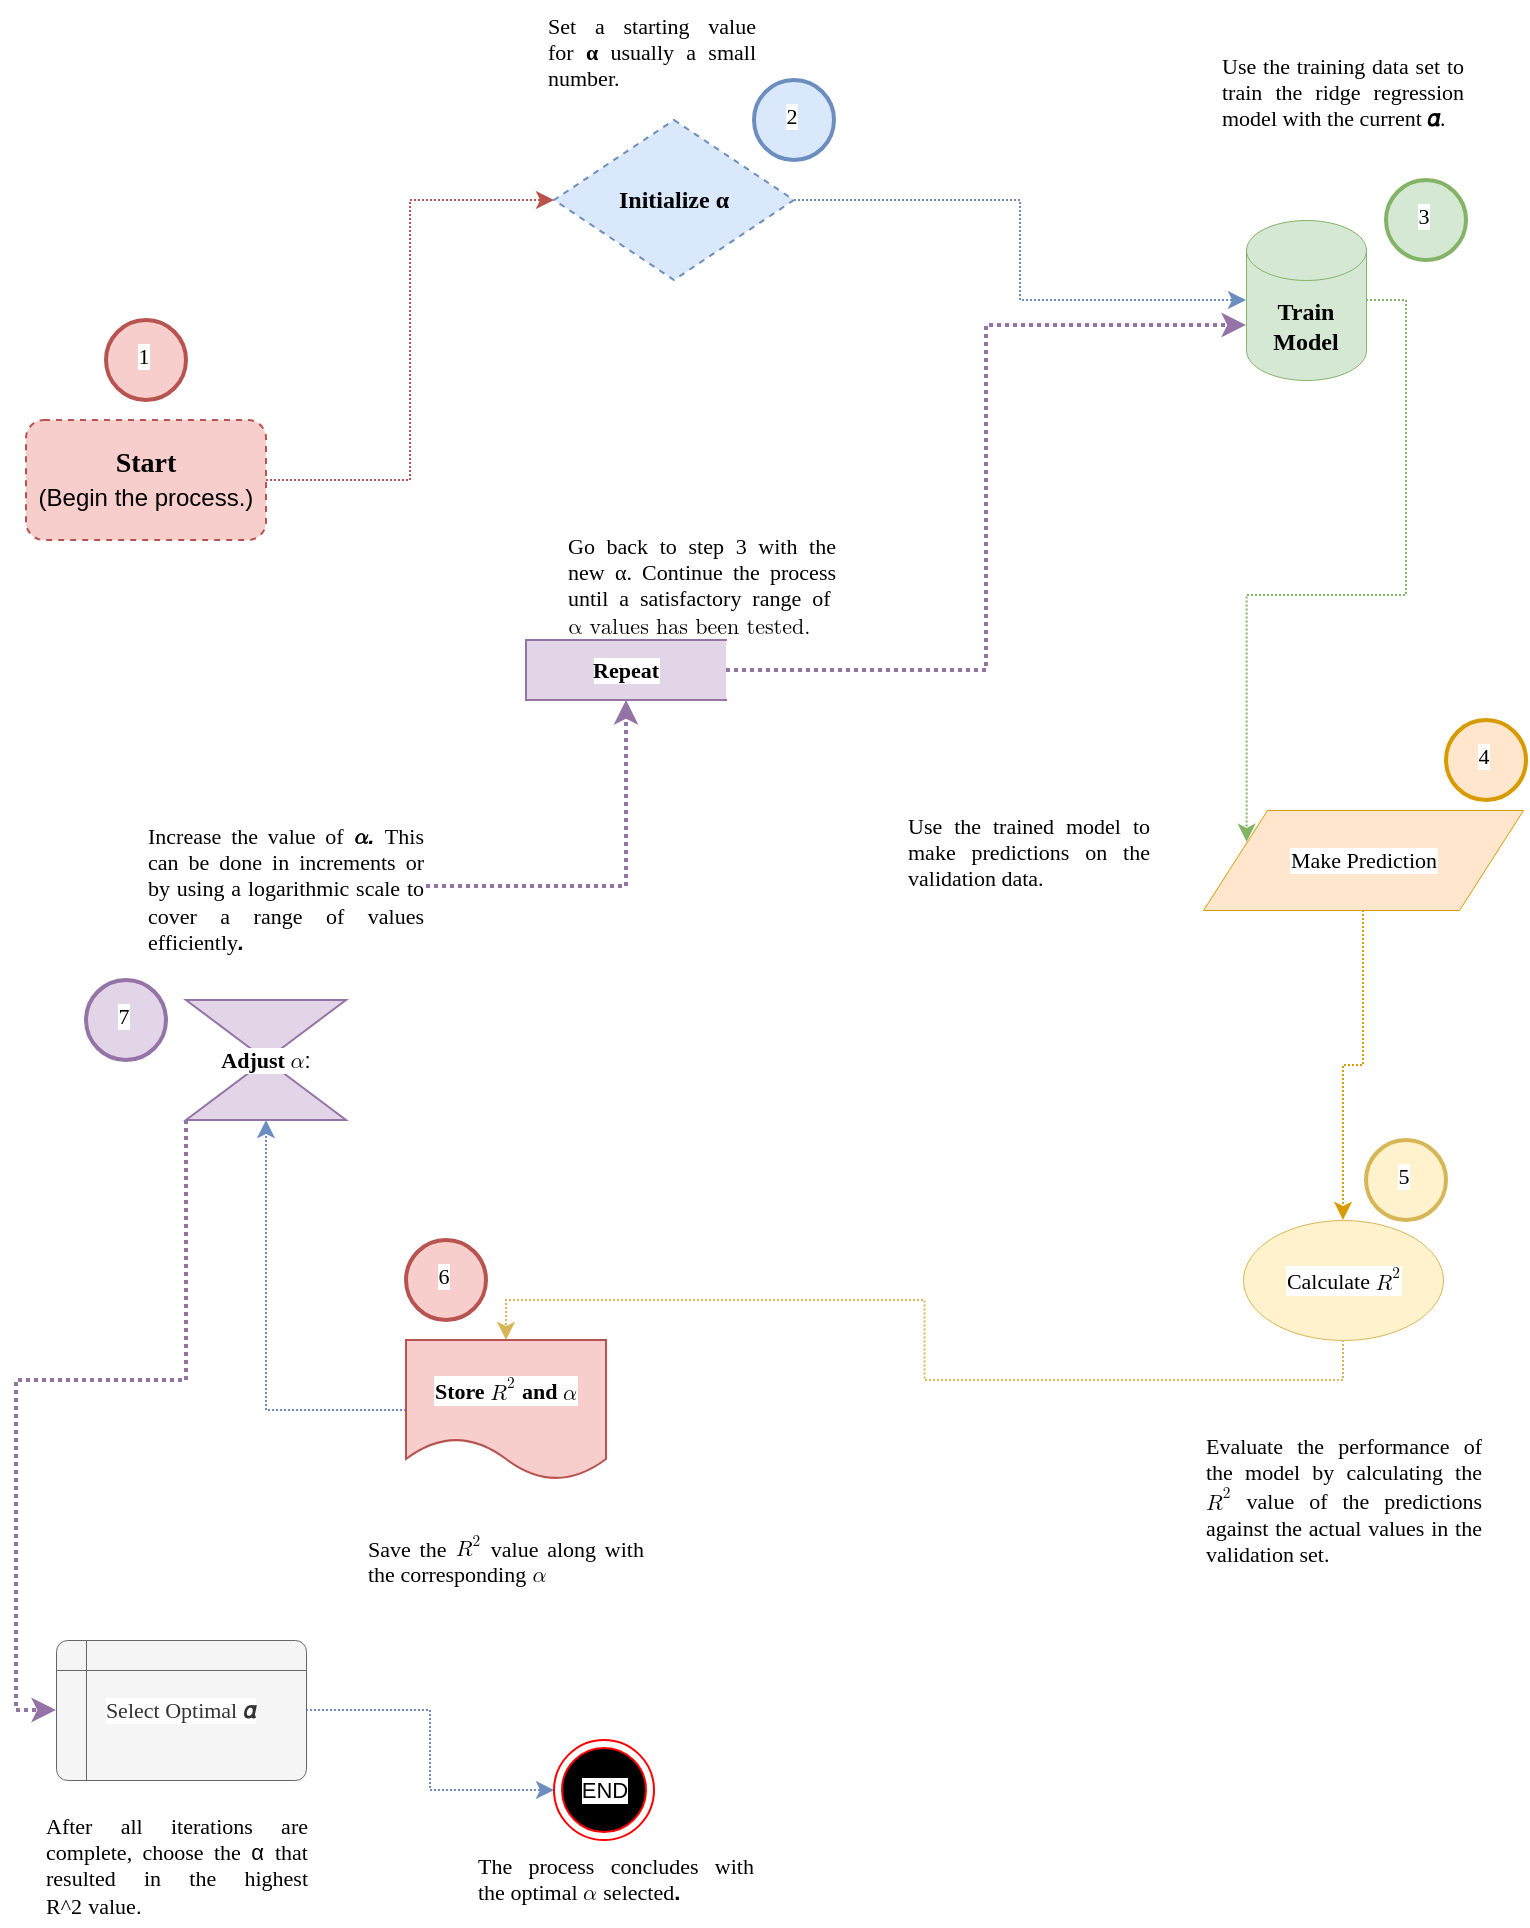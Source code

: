 <mxfile version="24.6.4" type="device">
  <diagram name="Page-1" id="azOTSwXnvCBMyWFH3sNp">
    <mxGraphModel dx="788" dy="954" grid="1" gridSize="10" guides="1" tooltips="1" connect="1" arrows="1" fold="1" page="1" pageScale="1" pageWidth="827" pageHeight="1169" math="0" shadow="0">
      <root>
        <mxCell id="0" />
        <mxCell id="1" parent="0" />
        <mxCell id="OLj2NTOSyPQ2jTsfkR1u-5" style="edgeStyle=orthogonalEdgeStyle;rounded=0;orthogonalLoop=1;jettySize=auto;html=1;exitX=1;exitY=0.5;exitDx=0;exitDy=0;entryX=0;entryY=0.5;entryDx=0;entryDy=0;strokeWidth=1;dashed=1;dashPattern=1 1;fillColor=#f8cecc;strokeColor=#b85450;" edge="1" parent="1" source="OLj2NTOSyPQ2jTsfkR1u-1" target="OLj2NTOSyPQ2jTsfkR1u-2">
          <mxGeometry relative="1" as="geometry" />
        </mxCell>
        <mxCell id="OLj2NTOSyPQ2jTsfkR1u-1" value="&lt;font style=&quot;font-size: 14px;&quot; face=&quot;Times New Roman&quot;&gt;&lt;b&gt;Start&lt;/b&gt;&lt;/font&gt;&lt;div&gt;(Begin the process.)&lt;font style=&quot;font-size: 14px;&quot; face=&quot;Times New Roman&quot;&gt;&lt;br&gt;&lt;/font&gt;&lt;/div&gt;" style="rounded=1;whiteSpace=wrap;html=1;fillColor=#f8cecc;strokeColor=#b85450;dashed=1;" vertex="1" parent="1">
          <mxGeometry x="30" y="340" width="120" height="60" as="geometry" />
        </mxCell>
        <mxCell id="OLj2NTOSyPQ2jTsfkR1u-2" value="&lt;b&gt;&lt;font face=&quot;Times New Roman&quot;&gt;Initialize &lt;span class=&quot;katex&quot;&gt;&lt;span class=&quot;katex-mathml&quot;&gt;&lt;math xmlns=&quot;http://www.w3.org/1998/Math/MathML&quot;&gt;&lt;mrow&gt;&lt;mi&gt;&lt;br&gt;&lt;/mi&gt;&lt;/mrow&gt;\alpha&lt;/math&gt;&lt;/span&gt;&lt;span aria-hidden=&quot;true&quot; class=&quot;katex-html&quot;&gt;&lt;span class=&quot;base&quot;&gt;&lt;span class=&quot;strut&quot;&gt;&lt;/span&gt;&lt;span class=&quot;mord mathnormal&quot;&gt;α&lt;/span&gt;&lt;/span&gt;&lt;/span&gt;&lt;/span&gt;&lt;/font&gt;&lt;/b&gt;" style="rhombus;whiteSpace=wrap;html=1;fillColor=#dae8fc;strokeColor=#6c8ebf;strokeWidth=1;dashed=1;" vertex="1" parent="1">
          <mxGeometry x="294" y="190" width="120" height="80" as="geometry" />
        </mxCell>
        <mxCell id="OLj2NTOSyPQ2jTsfkR1u-3" value="&lt;h1 style=&quot;margin-top: 0px; font-size: 11px;&quot;&gt;&lt;div style=&quot;text-align: justify;&quot;&gt;&lt;span style=&quot;font-family: &amp;quot;Times New Roman&amp;quot;; font-weight: normal;&quot;&gt;Set a starting value for&amp;nbsp;&lt;/span&gt;&lt;span style=&quot;font-family: &amp;quot;Times New Roman&amp;quot;;&quot;&gt;α&amp;nbsp;&lt;/span&gt;&lt;span style=&quot;font-weight: normal; font-family: &amp;quot;Times New Roman&amp;quot;;&quot;&gt;usually a small number.&lt;/span&gt;&lt;/div&gt;&lt;/h1&gt;" style="text;html=1;whiteSpace=wrap;overflow=hidden;rounded=0;align=center;labelBorderColor=none;labelBackgroundColor=none;textShadow=0;" vertex="1" parent="1">
          <mxGeometry x="290" y="130" width="106" height="50" as="geometry" />
        </mxCell>
        <mxCell id="OLj2NTOSyPQ2jTsfkR1u-12" style="edgeStyle=orthogonalEdgeStyle;shape=connector;rounded=0;orthogonalLoop=1;jettySize=auto;html=1;exitX=1;exitY=0.5;exitDx=0;exitDy=0;exitPerimeter=0;entryX=0;entryY=0.25;entryDx=0;entryDy=0;dashed=1;dashPattern=1 1;strokeColor=#82b366;strokeWidth=1;align=center;verticalAlign=middle;fontFamily=Helvetica;fontSize=11;fontColor=default;labelBackgroundColor=default;endArrow=classic;fillColor=#d5e8d4;" edge="1" parent="1" source="OLj2NTOSyPQ2jTsfkR1u-6" target="OLj2NTOSyPQ2jTsfkR1u-11">
          <mxGeometry relative="1" as="geometry" />
        </mxCell>
        <mxCell id="OLj2NTOSyPQ2jTsfkR1u-6" value="&lt;font face=&quot;Times New Roman&quot;&gt;&lt;b&gt;Train Model&lt;/b&gt;&lt;/font&gt;" style="shape=cylinder3;whiteSpace=wrap;html=1;boundedLbl=1;backgroundOutline=1;size=15;fillColor=#d5e8d4;strokeColor=#82b366;strokeWidth=0.5;" vertex="1" parent="1">
          <mxGeometry x="640" y="240" width="60" height="80" as="geometry" />
        </mxCell>
        <mxCell id="OLj2NTOSyPQ2jTsfkR1u-7" style="edgeStyle=orthogonalEdgeStyle;rounded=0;orthogonalLoop=1;jettySize=auto;html=1;exitX=1;exitY=0.5;exitDx=0;exitDy=0;entryX=0;entryY=0.5;entryDx=0;entryDy=0;entryPerimeter=0;strokeWidth=1;dashed=1;dashPattern=1 1;fillColor=#dae8fc;strokeColor=#6c8ebf;" edge="1" parent="1" source="OLj2NTOSyPQ2jTsfkR1u-2" target="OLj2NTOSyPQ2jTsfkR1u-6">
          <mxGeometry relative="1" as="geometry" />
        </mxCell>
        <mxCell id="OLj2NTOSyPQ2jTsfkR1u-8" value="&lt;h1 style=&quot;margin-top: 0px; font-size: 11px;&quot;&gt;&lt;div style=&quot;&quot;&gt;&lt;div style=&quot;text-align: justify;&quot;&gt;&lt;font style=&quot;font-weight: normal;&quot; face=&quot;Times New Roman&quot;&gt;Use the training data set to train the ridge regression model with the current&lt;/font&gt;&lt;font style=&quot;&quot; face=&quot;Times New Roman&quot;&gt;&amp;nbsp;&lt;/font&gt;&lt;span style=&quot;font-family: WT9mI9ZGhQm-gtAy5hHL; background-color: initial;&quot;&gt;𝛼&lt;/span&gt;&lt;span style=&quot;font-weight: normal; font-family: WT9mI9ZGhQm-gtAy5hHL; background-color: initial;&quot;&gt;.&lt;/span&gt;&lt;/div&gt;&lt;/div&gt;&lt;/h1&gt;" style="text;html=1;whiteSpace=wrap;overflow=hidden;rounded=0;align=center;labelBorderColor=none;labelBackgroundColor=none;textShadow=0;" vertex="1" parent="1">
          <mxGeometry x="627" y="150" width="123" height="60" as="geometry" />
        </mxCell>
        <mxCell id="OLj2NTOSyPQ2jTsfkR1u-11" value="&lt;font face=&quot;Times New Roman&quot;&gt;Make Prediction&lt;/font&gt;" style="shape=parallelogram;perimeter=parallelogramPerimeter;whiteSpace=wrap;html=1;dashed=0;fontFamily=Helvetica;fontSize=11;labelBackgroundColor=default;fillColor=#ffe6cc;strokeColor=#d79b00;strokeWidth=0.5;" vertex="1" parent="1">
          <mxGeometry x="618.5" y="535" width="160" height="50" as="geometry" />
        </mxCell>
        <mxCell id="OLj2NTOSyPQ2jTsfkR1u-13" value="&lt;h1 style=&quot;margin-top: 0px; font-size: 11px;&quot;&gt;&lt;div style=&quot;text-align: justify;&quot;&gt;&lt;font style=&quot;font-weight: normal;&quot; face=&quot;Times New Roman&quot;&gt;Use the trained model to make predictions on the validation data.&lt;/font&gt;&lt;br&gt;&lt;/div&gt;&lt;/h1&gt;" style="text;html=1;whiteSpace=wrap;overflow=hidden;rounded=0;align=center;labelBorderColor=none;labelBackgroundColor=none;textShadow=0;" vertex="1" parent="1">
          <mxGeometry x="470" y="530" width="123" height="60" as="geometry" />
        </mxCell>
        <mxCell id="OLj2NTOSyPQ2jTsfkR1u-19" style="edgeStyle=orthogonalEdgeStyle;shape=connector;rounded=0;orthogonalLoop=1;jettySize=auto;html=1;exitX=0.5;exitY=1;exitDx=0;exitDy=0;exitPerimeter=0;entryX=0.5;entryY=0;entryDx=0;entryDy=0;dashed=1;dashPattern=1 1;strokeColor=#d6b656;strokeWidth=1;align=center;verticalAlign=middle;fontFamily=Helvetica;fontSize=11;fontColor=default;labelBackgroundColor=default;endArrow=classic;fillColor=#fff2cc;" edge="1" parent="1" source="OLj2NTOSyPQ2jTsfkR1u-15" target="OLj2NTOSyPQ2jTsfkR1u-18">
          <mxGeometry relative="1" as="geometry" />
        </mxCell>
        <mxCell id="OLj2NTOSyPQ2jTsfkR1u-15" value="&lt;font face=&quot;Times New Roman&quot;&gt;Calculate &lt;/font&gt;&lt;span class=&quot;katex&quot;&gt;&lt;span class=&quot;katex-mathml&quot;&gt;&lt;math xmlns=&quot;http://www.w3.org/1998/Math/MathML&quot;&gt;&lt;mrow&gt;&lt;msup&gt;&lt;mi&gt;R&lt;/mi&gt;&lt;mn&gt;2&lt;/mn&gt;&lt;/msup&gt;&lt;/mrow&gt;R^2&lt;/math&gt;&lt;/span&gt;&lt;br&gt;&lt;/span&gt;" style="strokeWidth=0.5;html=1;shape=mxgraph.flowchart.start_1;whiteSpace=wrap;fontFamily=Helvetica;fontSize=11;labelBackgroundColor=default;fillColor=#fff2cc;strokeColor=#d6b656;" vertex="1" parent="1">
          <mxGeometry x="638.5" y="740" width="100" height="60" as="geometry" />
        </mxCell>
        <mxCell id="OLj2NTOSyPQ2jTsfkR1u-16" value="&lt;h1 style=&quot;margin-top: 0px; font-size: 11px;&quot;&gt;&lt;div style=&quot;text-align: justify;&quot;&gt;&lt;font face=&quot;Times New Roman&quot;&gt;&lt;span style=&quot;font-weight: normal;&quot;&gt;Evaluate the performance of the model by calculating the&lt;/span&gt; &lt;span class=&quot;katex&quot;&gt;&lt;span class=&quot;katex-mathml&quot;&gt;&lt;math xmlns=&quot;http://www.w3.org/1998/Math/MathML&quot;&gt;&lt;mrow&gt;&lt;msup&gt;&lt;mi&gt;R&lt;/mi&gt;&lt;mn&gt;2&lt;/mn&gt;&lt;/msup&gt;&lt;/mrow&gt;R^2&lt;/math&gt;&lt;/span&gt;&lt;/span&gt;&amp;nbsp;&lt;span style=&quot;font-weight: normal;&quot;&gt;value of the predictions against the actual values in the validation set.&lt;/span&gt;&lt;/font&gt;&lt;br&gt;&lt;/div&gt;&lt;/h1&gt;" style="text;html=1;whiteSpace=wrap;overflow=hidden;rounded=0;align=center;labelBorderColor=none;labelBackgroundColor=none;textShadow=0;fontStyle=0" vertex="1" parent="1">
          <mxGeometry x="618.5" y="840" width="140" height="76" as="geometry" />
        </mxCell>
        <mxCell id="OLj2NTOSyPQ2jTsfkR1u-17" style="edgeStyle=orthogonalEdgeStyle;shape=connector;rounded=0;orthogonalLoop=1;jettySize=auto;html=1;exitX=0.5;exitY=1;exitDx=0;exitDy=0;entryX=0.5;entryY=0;entryDx=0;entryDy=0;entryPerimeter=0;dashed=1;dashPattern=1 1;strokeColor=#d79b00;strokeWidth=1;align=center;verticalAlign=middle;fontFamily=Helvetica;fontSize=11;fontColor=default;labelBackgroundColor=default;endArrow=classic;fillColor=#ffe6cc;" edge="1" parent="1" source="OLj2NTOSyPQ2jTsfkR1u-11" target="OLj2NTOSyPQ2jTsfkR1u-15">
          <mxGeometry relative="1" as="geometry" />
        </mxCell>
        <mxCell id="OLj2NTOSyPQ2jTsfkR1u-23" style="edgeStyle=orthogonalEdgeStyle;shape=connector;rounded=0;orthogonalLoop=1;jettySize=auto;html=1;dashed=1;dashPattern=1 1;strokeColor=#6c8ebf;strokeWidth=1;align=center;verticalAlign=middle;fontFamily=Helvetica;fontSize=11;fontColor=default;labelBackgroundColor=default;endArrow=classic;fillColor=#dae8fc;exitX=0;exitY=0.5;exitDx=0;exitDy=0;" edge="1" parent="1" source="OLj2NTOSyPQ2jTsfkR1u-18" target="OLj2NTOSyPQ2jTsfkR1u-21">
          <mxGeometry relative="1" as="geometry">
            <mxPoint x="425" y="895" as="sourcePoint" />
          </mxGeometry>
        </mxCell>
        <mxCell id="OLj2NTOSyPQ2jTsfkR1u-18" value="&lt;font face=&quot;Times New Roman&quot;&gt;&lt;b&gt;Store &lt;/b&gt;&lt;/font&gt;&lt;span class=&quot;katex&quot;&gt;&lt;span class=&quot;katex-mathml&quot;&gt;&lt;math xmlns=&quot;http://www.w3.org/1998/Math/MathML&quot;&gt;&lt;mrow&gt;&lt;msup&gt;&lt;mi&gt;R&lt;/mi&gt;&lt;mn&gt;2&lt;/mn&gt;&lt;/msup&gt;&lt;/mrow&gt;R^2&lt;/math&gt;&lt;/span&gt;&lt;/span&gt;&amp;nbsp;&lt;font face=&quot;Times New Roman&quot;&gt;&lt;b&gt;and &lt;/b&gt;&lt;/font&gt;&lt;span class=&quot;katex&quot;&gt;&lt;span class=&quot;katex-mathml&quot;&gt;&lt;math xmlns=&quot;http://www.w3.org/1998/Math/MathML&quot;&gt;&lt;mrow&gt;&lt;mi&gt;α&lt;/mi&gt;&lt;/mrow&gt;&lt;/math&gt;&lt;/span&gt;&lt;/span&gt;" style="shape=document;whiteSpace=wrap;html=1;boundedLbl=1;dashed=0;flipH=1;fontFamily=Helvetica;fontSize=11;labelBackgroundColor=default;fillColor=#f8cecc;strokeColor=#b85450;" vertex="1" parent="1">
          <mxGeometry x="220" y="800" width="100" height="70" as="geometry" />
        </mxCell>
        <mxCell id="OLj2NTOSyPQ2jTsfkR1u-20" value="&lt;h1 style=&quot;margin-top: 0px; font-size: 11px;&quot;&gt;&lt;div style=&quot;text-align: justify;&quot;&gt;&lt;span style=&quot;font-weight: normal;&quot;&gt;&lt;font face=&quot;Times New Roman&quot;&gt;Save the&lt;/font&gt;&lt;/span&gt; &lt;span class=&quot;katex&quot;&gt;&lt;span class=&quot;katex-mathml&quot;&gt;&lt;math xmlns=&quot;http://www.w3.org/1998/Math/MathML&quot;&gt;&lt;mrow&gt;&lt;msup&gt;&lt;mi&gt;R&lt;/mi&gt;&lt;mn&gt;2&lt;/mn&gt;&lt;/msup&gt;&lt;/mrow&gt;R^2&lt;/math&gt;&lt;/span&gt;&lt;/span&gt;&amp;nbsp;&lt;span style=&quot;font-weight: normal;&quot;&gt;&lt;font face=&quot;Times New Roman&quot;&gt;value along with the corresponding&lt;/font&gt;&lt;/span&gt; &lt;span class=&quot;katex&quot;&gt;&lt;span class=&quot;katex-mathml&quot;&gt;&lt;math xmlns=&quot;http://www.w3.org/1998/Math/MathML&quot;&gt;&lt;mrow&gt;&lt;mi&gt;α&lt;/mi&gt;&lt;/mrow&gt;\alpha&lt;/math&gt;&lt;/span&gt;&lt;/span&gt;&lt;br&gt;&lt;/div&gt;&lt;/h1&gt;" style="text;html=1;whiteSpace=wrap;overflow=hidden;rounded=0;align=center;labelBorderColor=none;labelBackgroundColor=none;textShadow=0;fontStyle=0" vertex="1" parent="1">
          <mxGeometry x="200" y="890" width="140" height="40" as="geometry" />
        </mxCell>
        <mxCell id="OLj2NTOSyPQ2jTsfkR1u-45" style="edgeStyle=orthogonalEdgeStyle;shape=connector;rounded=0;orthogonalLoop=1;jettySize=auto;html=1;exitX=0;exitY=1;exitDx=0;exitDy=0;entryX=0;entryY=0.5;entryDx=0;entryDy=0;dashed=1;dashPattern=1 1;strokeColor=#9673a6;strokeWidth=2;align=center;verticalAlign=middle;fontFamily=Helvetica;fontSize=11;fontColor=default;labelBackgroundColor=default;endArrow=classic;fillColor=#e1d5e7;" edge="1" parent="1" source="OLj2NTOSyPQ2jTsfkR1u-21" target="OLj2NTOSyPQ2jTsfkR1u-44">
          <mxGeometry relative="1" as="geometry" />
        </mxCell>
        <mxCell id="OLj2NTOSyPQ2jTsfkR1u-21" value="&lt;strong&gt;&lt;font face=&quot;Times New Roman&quot;&gt;Adjust &lt;/font&gt;&lt;span class=&quot;katex&quot;&gt;&lt;span class=&quot;katex-mathml&quot;&gt;&lt;math xmlns=&quot;http://www.w3.org/1998/Math/MathML&quot;&gt;&lt;mrow&gt;&lt;mi&gt;α&lt;/mi&gt;&lt;/mrow&gt;\alpha&lt;/math&gt;&lt;/span&gt;&lt;/span&gt;&lt;/strong&gt;:" style="shape=collate;whiteSpace=wrap;html=1;fontFamily=Helvetica;fontSize=11;labelBackgroundColor=default;fillColor=#e1d5e7;strokeColor=#9673a6;" vertex="1" parent="1">
          <mxGeometry x="110" y="630" width="80" height="60" as="geometry" />
        </mxCell>
        <mxCell id="OLj2NTOSyPQ2jTsfkR1u-36" style="edgeStyle=orthogonalEdgeStyle;shape=connector;rounded=0;orthogonalLoop=1;jettySize=auto;html=1;dashed=1;dashPattern=1 1;strokeColor=#9673a6;strokeWidth=2;align=center;verticalAlign=middle;fontFamily=Helvetica;fontSize=11;fontColor=default;labelBackgroundColor=default;endArrow=classic;fillColor=#e1d5e7;entryX=0.5;entryY=1;entryDx=0;entryDy=0;" edge="1" parent="1" source="OLj2NTOSyPQ2jTsfkR1u-22" target="OLj2NTOSyPQ2jTsfkR1u-39">
          <mxGeometry relative="1" as="geometry">
            <mxPoint x="360" y="530.0" as="targetPoint" />
          </mxGeometry>
        </mxCell>
        <mxCell id="OLj2NTOSyPQ2jTsfkR1u-22" value="&lt;h1 style=&quot;margin-top: 0px; font-size: 11px;&quot;&gt;&lt;div style=&quot;text-align: justify;&quot;&gt;&lt;span style=&quot;font-weight: normal;&quot;&gt;&lt;font face=&quot;Times New Roman&quot;&gt;Increase the value of&lt;/font&gt;&lt;/span&gt; &lt;span class=&quot;katex&quot;&gt;&lt;span class=&quot;katex-mathml&quot;&gt;&lt;math xmlns=&quot;http://www.w3.org/1998/Math/MathML&quot;&gt;&lt;mrow&gt;&lt;mi&gt;&lt;b&gt;α&lt;/b&gt;&lt;/mi&gt;&lt;/mrow&gt;\alpha&lt;/math&gt;&lt;/span&gt;&lt;/span&gt;&lt;i&gt;. &lt;/i&gt;&lt;span style=&quot;font-weight: normal;&quot;&gt;&lt;font face=&quot;Times New Roman&quot;&gt;This can be done in increments or by using a logarithmic scale to cover a range of values efficiently&lt;/font&gt;&lt;/span&gt;&lt;i&gt;.&lt;/i&gt;&lt;br&gt;&lt;/div&gt;&lt;/h1&gt;" style="text;html=1;whiteSpace=wrap;overflow=hidden;rounded=0;align=center;labelBorderColor=none;labelBackgroundColor=none;textShadow=0;fontStyle=0" vertex="1" parent="1">
          <mxGeometry x="90" y="535" width="140" height="76" as="geometry" />
        </mxCell>
        <mxCell id="OLj2NTOSyPQ2jTsfkR1u-25" value="1" style="ellipse;whiteSpace=wrap;html=1;aspect=fixed;strokeWidth=2;fontFamily=Tahoma;spacingBottom=4;spacingRight=2;strokeColor=#b85450;fontSize=11;labelBackgroundColor=default;fillColor=#f8cecc;fillStyle=auto;" vertex="1" parent="1">
          <mxGeometry x="70" y="290" width="40" height="40" as="geometry" />
        </mxCell>
        <mxCell id="OLj2NTOSyPQ2jTsfkR1u-26" value="2" style="ellipse;whiteSpace=wrap;html=1;aspect=fixed;strokeWidth=2;fontFamily=Tahoma;spacingBottom=4;spacingRight=2;strokeColor=#6c8ebf;fontSize=11;labelBackgroundColor=default;fillColor=#dae8fc;" vertex="1" parent="1">
          <mxGeometry x="394" y="170" width="40" height="40" as="geometry" />
        </mxCell>
        <mxCell id="OLj2NTOSyPQ2jTsfkR1u-27" value="3" style="ellipse;whiteSpace=wrap;html=1;aspect=fixed;strokeWidth=2;fontFamily=Tahoma;spacingBottom=4;spacingRight=2;strokeColor=#82b366;fontSize=11;labelBackgroundColor=default;fillColor=#d5e8d4;" vertex="1" parent="1">
          <mxGeometry x="710" y="220" width="40" height="40" as="geometry" />
        </mxCell>
        <mxCell id="OLj2NTOSyPQ2jTsfkR1u-28" value="4" style="ellipse;whiteSpace=wrap;html=1;aspect=fixed;strokeWidth=2;fontFamily=Tahoma;spacingBottom=4;spacingRight=2;strokeColor=#d79b00;fontSize=11;labelBackgroundColor=default;fillColor=#ffe6cc;" vertex="1" parent="1">
          <mxGeometry x="740" y="490" width="40" height="40" as="geometry" />
        </mxCell>
        <mxCell id="OLj2NTOSyPQ2jTsfkR1u-29" value="5" style="ellipse;whiteSpace=wrap;html=1;aspect=fixed;strokeWidth=2;fontFamily=Tahoma;spacingBottom=4;spacingRight=2;strokeColor=#d6b656;fontSize=11;labelBackgroundColor=default;fillColor=#fff2cc;" vertex="1" parent="1">
          <mxGeometry x="700" y="700" width="40" height="40" as="geometry" />
        </mxCell>
        <mxCell id="OLj2NTOSyPQ2jTsfkR1u-32" value="6" style="ellipse;whiteSpace=wrap;html=1;aspect=fixed;strokeWidth=2;fontFamily=Tahoma;spacingBottom=4;spacingRight=2;strokeColor=#b85450;fontSize=11;labelBackgroundColor=default;fillColor=#f8cecc;" vertex="1" parent="1">
          <mxGeometry x="220" y="750" width="40" height="40" as="geometry" />
        </mxCell>
        <mxCell id="OLj2NTOSyPQ2jTsfkR1u-33" value="7" style="ellipse;whiteSpace=wrap;html=1;aspect=fixed;strokeWidth=2;fontFamily=Tahoma;spacingBottom=4;spacingRight=2;strokeColor=#9673a6;fontSize=11;labelBackgroundColor=default;fillColor=#e1d5e7;" vertex="1" parent="1">
          <mxGeometry x="60" y="620" width="40" height="40" as="geometry" />
        </mxCell>
        <mxCell id="OLj2NTOSyPQ2jTsfkR1u-39" value="&lt;b&gt;&lt;font face=&quot;Times New Roman&quot;&gt;Repeat&lt;/font&gt;&lt;/b&gt;" style="html=1;dashed=0;whiteSpace=wrap;shape=partialRectangle;right=0;fontFamily=Helvetica;fontSize=11;labelBackgroundColor=default;fillColor=#e1d5e7;strokeColor=#9673a6;" vertex="1" parent="1">
          <mxGeometry x="280" y="450" width="100" height="30" as="geometry" />
        </mxCell>
        <mxCell id="OLj2NTOSyPQ2jTsfkR1u-40" style="edgeStyle=orthogonalEdgeStyle;shape=connector;rounded=0;orthogonalLoop=1;jettySize=auto;html=1;exitX=1;exitY=0.5;exitDx=0;exitDy=0;entryX=0;entryY=0;entryDx=0;entryDy=52.5;entryPerimeter=0;dashed=1;dashPattern=1 1;strokeColor=#9673a6;strokeWidth=2;align=center;verticalAlign=middle;fontFamily=Helvetica;fontSize=11;fontColor=default;labelBackgroundColor=default;endArrow=classic;fillColor=#e1d5e7;" edge="1" parent="1" source="OLj2NTOSyPQ2jTsfkR1u-39" target="OLj2NTOSyPQ2jTsfkR1u-6">
          <mxGeometry relative="1" as="geometry" />
        </mxCell>
        <mxCell id="OLj2NTOSyPQ2jTsfkR1u-41" value="&lt;h1 style=&quot;margin-top: 0px; font-size: 11px;&quot;&gt;&lt;div style=&quot;text-align: justify;&quot;&gt;&lt;font face=&quot;Times New Roman&quot; style=&quot;font-weight: normal;&quot;&gt;Go back to step 3 with the new&amp;nbsp;&lt;span style=&quot;&quot; class=&quot;katex&quot;&gt;&lt;span class=&quot;katex-html&quot; aria-hidden=&quot;true&quot;&gt;&lt;span class=&quot;base&quot;&gt;&lt;span class=&quot;mord mathnormal&quot;&gt;α&lt;/span&gt;&lt;/span&gt;&lt;/span&gt;&lt;/span&gt;. Continue the process until a satisfactory range of&amp;nbsp;&lt;span style=&quot;&quot; class=&quot;katex&quot;&gt;&lt;span style=&quot;&quot; class=&quot;katex-mathml&quot;&gt;&lt;math xmlns=&quot;http://www.w3.org/1998/Math/MathML&quot;&gt;&lt;mrow&gt;&lt;mi&gt;&lt;span style=&quot;background-color: initial;&quot; class=&quot;katex&quot;&gt;&lt;font style=&quot;&quot;&gt;&lt;span style=&quot;&quot; class=&quot;katex-html&quot; aria-hidden=&quot;true&quot;&gt;&lt;span class=&quot;base&quot;&gt;&lt;span class=&quot;mord mathnormal&quot;&gt;α&amp;nbsp;&lt;/span&gt;&lt;/span&gt;&lt;/span&gt;&lt;span style=&quot;background-color: initial;&quot;&gt;values has been tested.&lt;/span&gt;&lt;/font&gt;&lt;/span&gt;&lt;/mi&gt;&lt;/mrow&gt;&lt;/math&gt;&lt;/span&gt;&lt;/span&gt;&lt;/font&gt;&lt;/div&gt;&lt;/h1&gt;" style="text;html=1;whiteSpace=wrap;overflow=hidden;rounded=0;align=center;labelBorderColor=none;labelBackgroundColor=none;textShadow=0;fontStyle=1" vertex="1" parent="1">
          <mxGeometry x="300" y="390" width="136" height="60" as="geometry" />
        </mxCell>
        <mxCell id="OLj2NTOSyPQ2jTsfkR1u-48" style="edgeStyle=orthogonalEdgeStyle;shape=connector;rounded=0;orthogonalLoop=1;jettySize=auto;html=1;exitX=1;exitY=0.5;exitDx=0;exitDy=0;entryX=0;entryY=0.5;entryDx=0;entryDy=0;dashed=1;dashPattern=1 1;strokeColor=#6c8ebf;strokeWidth=1;align=center;verticalAlign=middle;fontFamily=Helvetica;fontSize=11;fontColor=default;labelBackgroundColor=default;endArrow=classic;fillColor=#dae8fc;" edge="1" parent="1" source="OLj2NTOSyPQ2jTsfkR1u-44" target="OLj2NTOSyPQ2jTsfkR1u-47">
          <mxGeometry relative="1" as="geometry" />
        </mxCell>
        <mxCell id="OLj2NTOSyPQ2jTsfkR1u-44" value="&lt;font face=&quot;Times New Roman&quot;&gt;Select Optimal&lt;/font&gt; &lt;span style=&quot;&quot; class=&quot;katex&quot;&gt;&lt;span style=&quot;&quot; class=&quot;katex-mathml&quot;&gt;&lt;math xmlns=&quot;http://www.w3.org/1998/Math/MathML&quot;&gt;&lt;mrow&gt;&lt;mi&gt;&lt;b&gt;&lt;font face=&quot;Times New Roman&quot;&gt;α&lt;/font&gt;&lt;/b&gt;&lt;/mi&gt;&lt;/mrow&gt;\alpha&lt;/math&gt;&lt;/span&gt;&lt;br&gt;&lt;/span&gt;" style="shape=internalStorage;whiteSpace=wrap;html=1;dx=15;dy=15;rounded=1;arcSize=8;strokeWidth=0.5;fontFamily=Helvetica;fontSize=11;fontColor=#333333;labelBackgroundColor=default;fillColor=#f5f5f5;strokeColor=#666666;" vertex="1" parent="1">
          <mxGeometry x="45" y="950" width="125" height="70" as="geometry" />
        </mxCell>
        <mxCell id="OLj2NTOSyPQ2jTsfkR1u-46" value="&lt;h1 style=&quot;margin-top: 0px; font-size: 11px;&quot;&gt;&lt;div style=&quot;&quot;&gt;&lt;div style=&quot;text-align: justify;&quot;&gt;&lt;span style=&quot;background-color: initial; font-weight: normal;&quot;&gt;&lt;font face=&quot;Times New Roman&quot;&gt;After all iterations are complete, choose the&amp;nbsp;&lt;/font&gt;&lt;/span&gt;&lt;span style=&quot;background-color: initial; font-weight: normal; text-align: left;&quot;&gt;α&amp;nbsp;&lt;/span&gt;&lt;span style=&quot;background-color: initial; font-family: &amp;quot;Times New Roman&amp;quot;; font-weight: normal;&quot;&gt;that resulted in the highest R^2&lt;/span&gt;&lt;span style=&quot;background-color: initial; font-weight: normal;&quot;&gt;&amp;nbsp;&lt;/span&gt;&lt;font style=&quot;background-color: initial; font-weight: normal;&quot; face=&quot;Times New Roman&quot;&gt;value&lt;/font&gt;&lt;span style=&quot;background-color: initial; font-weight: normal;&quot;&gt;.&lt;/span&gt;&lt;/div&gt;&lt;/div&gt;&lt;/h1&gt;" style="text;html=1;whiteSpace=wrap;overflow=hidden;rounded=0;align=left;labelBorderColor=none;labelBackgroundColor=none;textShadow=0;fontStyle=0" vertex="1" parent="1">
          <mxGeometry x="37.5" y="1030" width="132.5" height="60" as="geometry" />
        </mxCell>
        <mxCell id="OLj2NTOSyPQ2jTsfkR1u-47" value="END" style="ellipse;html=1;shape=endState;fillColor=#000000;strokeColor=#ff0000;fontFamily=Helvetica;fontSize=11;fontColor=default;labelBackgroundColor=default;aspect=fixed;" vertex="1" parent="1">
          <mxGeometry x="294" y="1000" width="50" height="50" as="geometry" />
        </mxCell>
        <mxCell id="OLj2NTOSyPQ2jTsfkR1u-49" value="&lt;h1 style=&quot;margin-top: 0px; font-size: 11px;&quot;&gt;&lt;div style=&quot;&quot;&gt;&lt;div style=&quot;text-align: justify;&quot;&gt;&lt;span style=&quot;font-weight: normal;&quot;&gt;&lt;font face=&quot;Times New Roman&quot;&gt;The process concludes with the optimal &lt;/font&gt;&lt;/span&gt;&lt;span class=&quot;katex&quot;&gt;&lt;span class=&quot;katex-mathml&quot;&gt;&lt;math xmlns=&quot;http://www.w3.org/1998/Math/MathML&quot;&gt;&lt;mrow&gt;&lt;mi&gt;α&lt;/mi&gt;&lt;/mrow&gt;\alpha&lt;/math&gt;&lt;/span&gt;&lt;/span&gt;&amp;nbsp;&lt;span style=&quot;font-weight: normal;&quot;&gt;&lt;font face=&quot;Times New Roman&quot;&gt;selected&lt;/font&gt;&lt;/span&gt;.&lt;br&gt;&lt;/div&gt;&lt;/div&gt;&lt;/h1&gt;" style="text;html=1;whiteSpace=wrap;overflow=hidden;rounded=0;align=left;labelBorderColor=none;labelBackgroundColor=none;textShadow=0;fontStyle=0" vertex="1" parent="1">
          <mxGeometry x="254" y="1050" width="140" height="40" as="geometry" />
        </mxCell>
      </root>
    </mxGraphModel>
  </diagram>
</mxfile>
